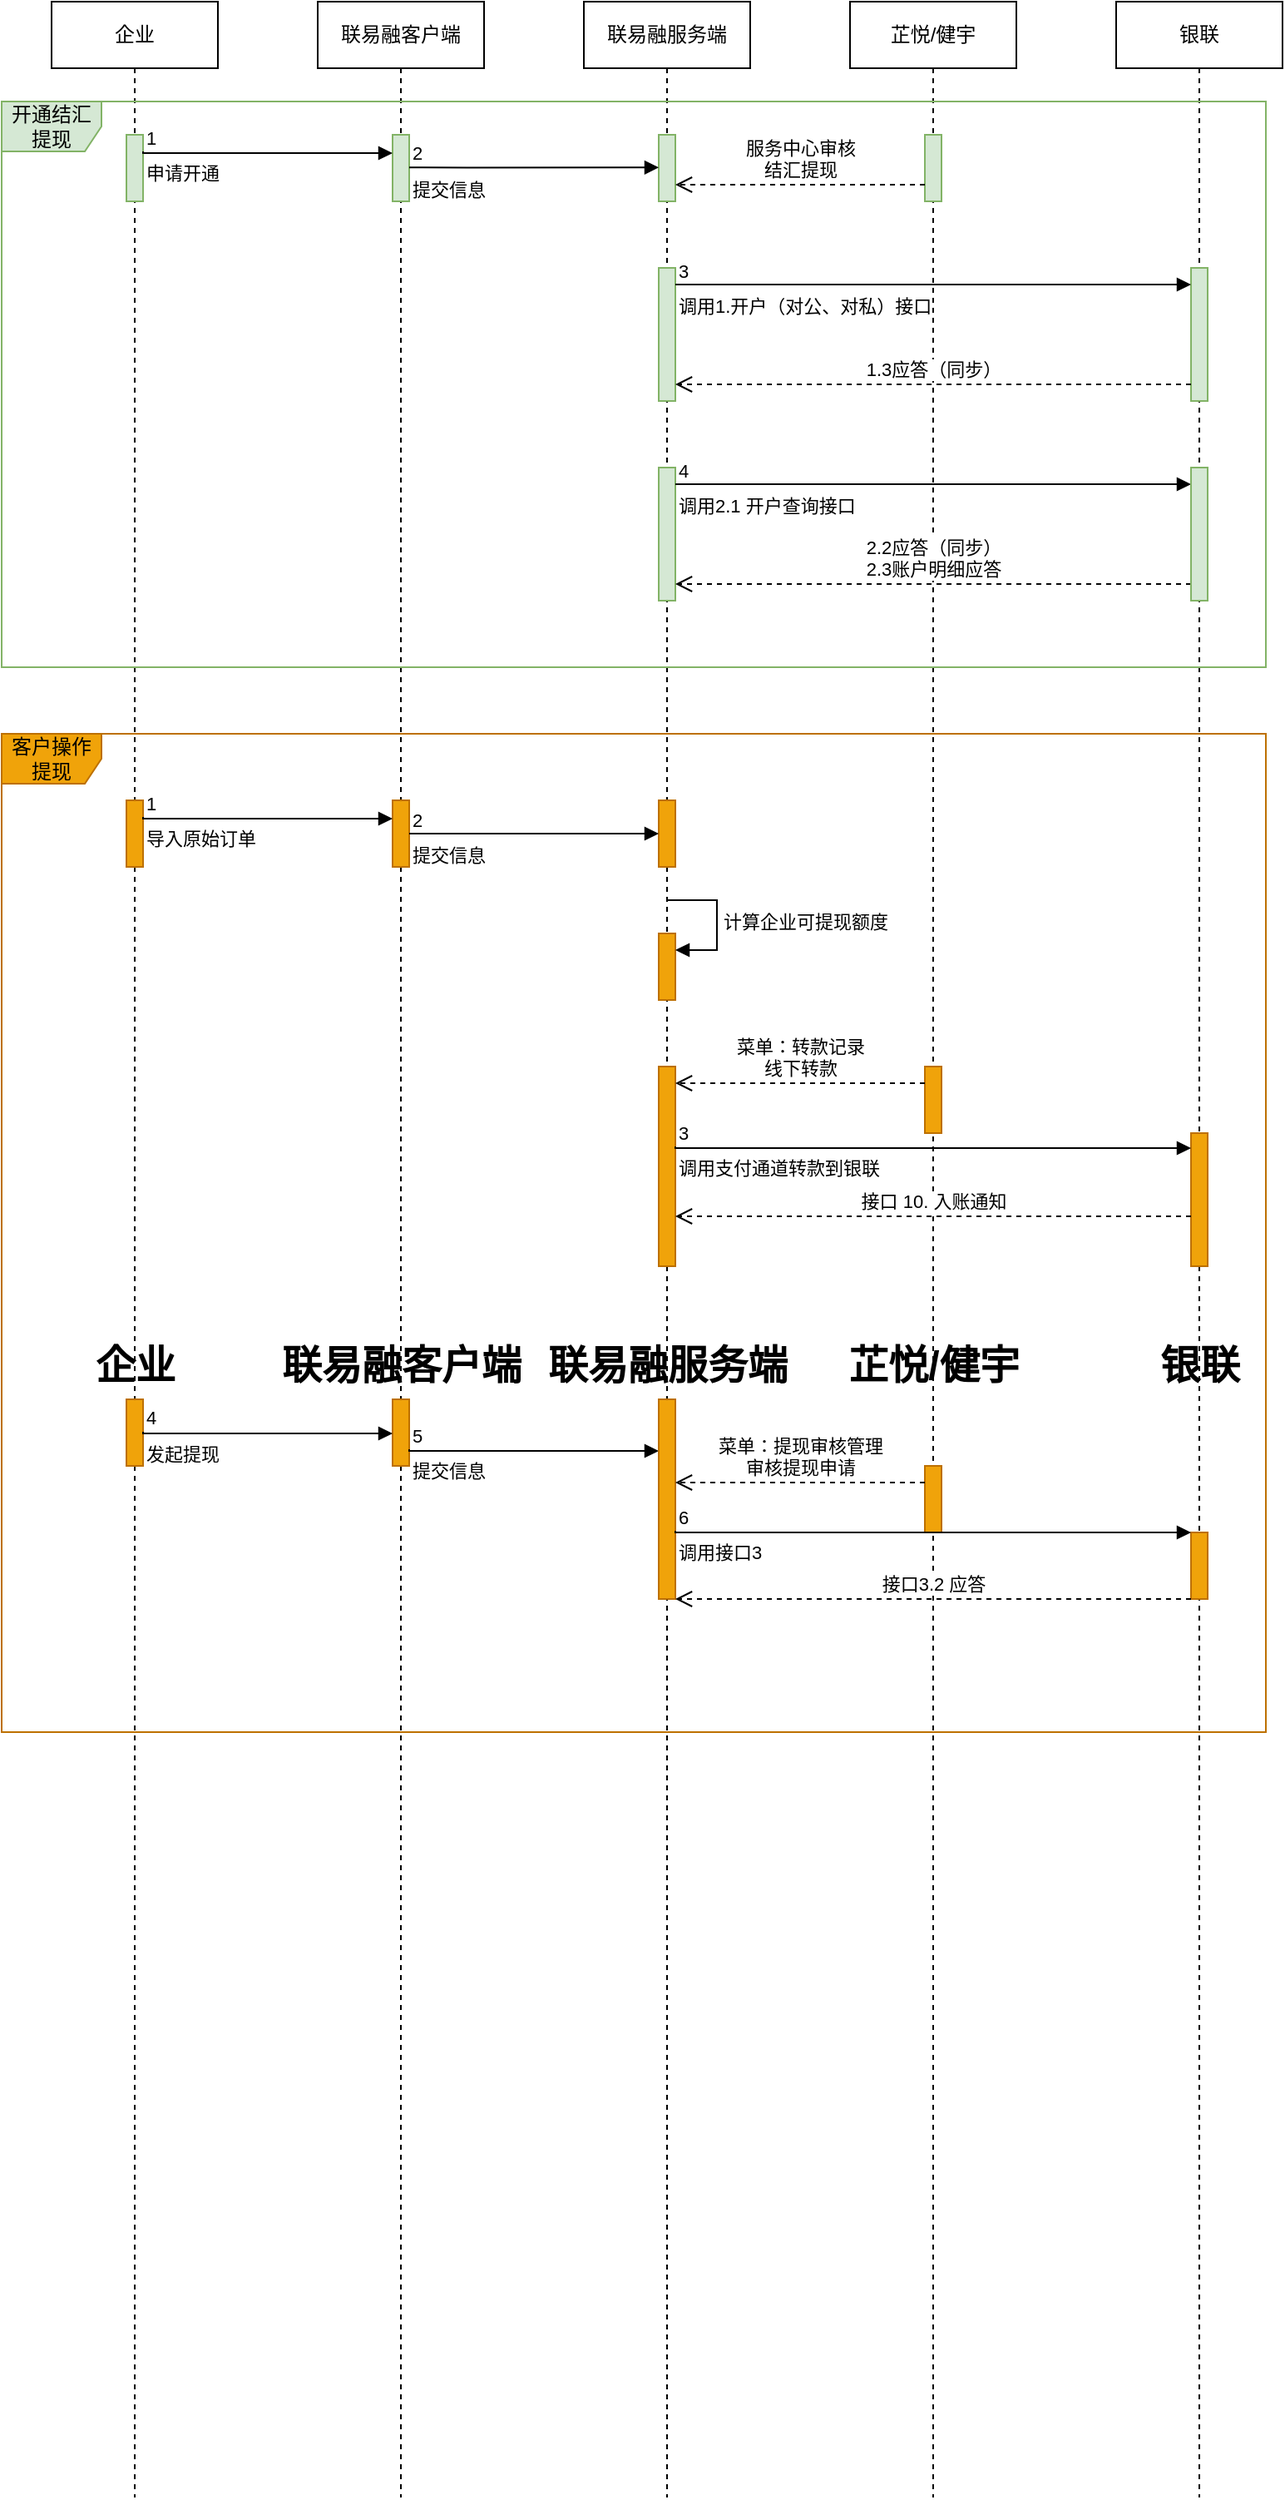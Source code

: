 <mxfile version="21.3.8" type="github">
  <diagram name="第 1 页" id="gMs7uxnUfSTZgnsEwux5">
    <mxGraphModel dx="1413" dy="698" grid="1" gridSize="10" guides="1" tooltips="1" connect="1" arrows="1" fold="1" page="1" pageScale="1" pageWidth="827" pageHeight="1169" math="0" shadow="0">
      <root>
        <mxCell id="0" />
        <mxCell id="1" parent="0" />
        <mxCell id="lcl_3cPdZzyg85KBw2Hc-1" value="企业" style="shape=umlLifeline;perimeter=lifelinePerimeter;whiteSpace=wrap;html=1;container=1;dropTarget=0;collapsible=0;recursiveResize=0;outlineConnect=0;portConstraint=eastwest;newEdgeStyle={&quot;edgeStyle&quot;:&quot;elbowEdgeStyle&quot;,&quot;elbow&quot;:&quot;vertical&quot;,&quot;curved&quot;:0,&quot;rounded&quot;:0};" vertex="1" parent="1">
          <mxGeometry x="30" y="40" width="100" height="1500" as="geometry" />
        </mxCell>
        <mxCell id="lcl_3cPdZzyg85KBw2Hc-6" value="" style="html=1;points=[];perimeter=orthogonalPerimeter;outlineConnect=0;targetShapes=umlLifeline;portConstraint=eastwest;newEdgeStyle={&quot;edgeStyle&quot;:&quot;elbowEdgeStyle&quot;,&quot;elbow&quot;:&quot;vertical&quot;,&quot;curved&quot;:0,&quot;rounded&quot;:0};fillColor=#d5e8d4;strokeColor=#82b366;" vertex="1" parent="lcl_3cPdZzyg85KBw2Hc-1">
          <mxGeometry x="45" y="80" width="10" height="40" as="geometry" />
        </mxCell>
        <mxCell id="lcl_3cPdZzyg85KBw2Hc-2" value="联易融客户端" style="shape=umlLifeline;perimeter=lifelinePerimeter;whiteSpace=wrap;html=1;container=1;dropTarget=0;collapsible=0;recursiveResize=0;outlineConnect=0;portConstraint=eastwest;newEdgeStyle={&quot;edgeStyle&quot;:&quot;elbowEdgeStyle&quot;,&quot;elbow&quot;:&quot;vertical&quot;,&quot;curved&quot;:0,&quot;rounded&quot;:0};" vertex="1" parent="1">
          <mxGeometry x="190" y="40" width="100" height="1500" as="geometry" />
        </mxCell>
        <mxCell id="lcl_3cPdZzyg85KBw2Hc-3" value="联易融服务端" style="shape=umlLifeline;perimeter=lifelinePerimeter;whiteSpace=wrap;html=1;container=1;dropTarget=0;collapsible=0;recursiveResize=0;outlineConnect=0;portConstraint=eastwest;newEdgeStyle={&quot;edgeStyle&quot;:&quot;elbowEdgeStyle&quot;,&quot;elbow&quot;:&quot;vertical&quot;,&quot;curved&quot;:0,&quot;rounded&quot;:0};" vertex="1" parent="1">
          <mxGeometry x="350" y="40" width="100" height="1500" as="geometry" />
        </mxCell>
        <mxCell id="lcl_3cPdZzyg85KBw2Hc-45" value="" style="html=1;points=[];perimeter=orthogonalPerimeter;outlineConnect=0;targetShapes=umlLifeline;portConstraint=eastwest;newEdgeStyle={&quot;edgeStyle&quot;:&quot;elbowEdgeStyle&quot;,&quot;elbow&quot;:&quot;vertical&quot;,&quot;curved&quot;:0,&quot;rounded&quot;:0};fillColor=#f0a30a;strokeColor=#BD7000;fontColor=#000000;" vertex="1" parent="lcl_3cPdZzyg85KBw2Hc-3">
          <mxGeometry x="45" y="480" width="10" height="40" as="geometry" />
        </mxCell>
        <mxCell id="lcl_3cPdZzyg85KBw2Hc-49" value="" style="html=1;points=[];perimeter=orthogonalPerimeter;outlineConnect=0;targetShapes=umlLifeline;portConstraint=eastwest;newEdgeStyle={&quot;edgeStyle&quot;:&quot;elbowEdgeStyle&quot;,&quot;elbow&quot;:&quot;vertical&quot;,&quot;curved&quot;:0,&quot;rounded&quot;:0};fillColor=#f0a30a;strokeColor=#BD7000;fontColor=#000000;" vertex="1" parent="lcl_3cPdZzyg85KBw2Hc-3">
          <mxGeometry x="45" y="560" width="10" height="40" as="geometry" />
        </mxCell>
        <mxCell id="lcl_3cPdZzyg85KBw2Hc-50" value="计算企业可提现额度" style="html=1;align=left;spacingLeft=2;endArrow=block;rounded=0;edgeStyle=orthogonalEdgeStyle;curved=0;rounded=0;" edge="1" target="lcl_3cPdZzyg85KBw2Hc-49" parent="lcl_3cPdZzyg85KBw2Hc-3">
          <mxGeometry relative="1" as="geometry">
            <mxPoint x="50" y="540" as="sourcePoint" />
            <Array as="points">
              <mxPoint x="80" y="570" />
            </Array>
          </mxGeometry>
        </mxCell>
        <mxCell id="lcl_3cPdZzyg85KBw2Hc-52" value="" style="html=1;points=[];perimeter=orthogonalPerimeter;outlineConnect=0;targetShapes=umlLifeline;portConstraint=eastwest;newEdgeStyle={&quot;edgeStyle&quot;:&quot;elbowEdgeStyle&quot;,&quot;elbow&quot;:&quot;vertical&quot;,&quot;curved&quot;:0,&quot;rounded&quot;:0};fillColor=#f0a30a;strokeColor=#BD7000;fontColor=#000000;" vertex="1" parent="lcl_3cPdZzyg85KBw2Hc-3">
          <mxGeometry x="45" y="640" width="10" height="120" as="geometry" />
        </mxCell>
        <mxCell id="lcl_3cPdZzyg85KBw2Hc-4" value="芷悦/健宇" style="shape=umlLifeline;perimeter=lifelinePerimeter;whiteSpace=wrap;html=1;container=1;dropTarget=0;collapsible=0;recursiveResize=0;outlineConnect=0;portConstraint=eastwest;newEdgeStyle={&quot;edgeStyle&quot;:&quot;elbowEdgeStyle&quot;,&quot;elbow&quot;:&quot;vertical&quot;,&quot;curved&quot;:0,&quot;rounded&quot;:0};" vertex="1" parent="1">
          <mxGeometry x="510" y="40" width="100" height="1500" as="geometry" />
        </mxCell>
        <mxCell id="lcl_3cPdZzyg85KBw2Hc-5" value="银联" style="shape=umlLifeline;perimeter=lifelinePerimeter;whiteSpace=wrap;html=1;container=1;dropTarget=0;collapsible=0;recursiveResize=0;outlineConnect=0;portConstraint=eastwest;newEdgeStyle={&quot;edgeStyle&quot;:&quot;elbowEdgeStyle&quot;,&quot;elbow&quot;:&quot;vertical&quot;,&quot;curved&quot;:0,&quot;rounded&quot;:0};" vertex="1" parent="1">
          <mxGeometry x="670" y="40" width="100" height="1500" as="geometry" />
        </mxCell>
        <mxCell id="lcl_3cPdZzyg85KBw2Hc-25" value="" style="html=1;points=[];perimeter=orthogonalPerimeter;outlineConnect=0;targetShapes=umlLifeline;portConstraint=eastwest;newEdgeStyle={&quot;edgeStyle&quot;:&quot;elbowEdgeStyle&quot;,&quot;elbow&quot;:&quot;vertical&quot;,&quot;curved&quot;:0,&quot;rounded&quot;:0};fillColor=#d5e8d4;strokeColor=#82b366;" vertex="1" parent="lcl_3cPdZzyg85KBw2Hc-5">
          <mxGeometry x="45" y="160" width="10" height="80" as="geometry" />
        </mxCell>
        <mxCell id="lcl_3cPdZzyg85KBw2Hc-7" value="开通结汇提现" style="shape=umlFrame;whiteSpace=wrap;html=1;pointerEvents=0;fillColor=#d5e8d4;strokeColor=#82b366;" vertex="1" parent="1">
          <mxGeometry y="100" width="760" height="340" as="geometry" />
        </mxCell>
        <mxCell id="lcl_3cPdZzyg85KBw2Hc-8" value="" style="html=1;points=[];perimeter=orthogonalPerimeter;outlineConnect=0;targetShapes=umlLifeline;portConstraint=eastwest;newEdgeStyle={&quot;edgeStyle&quot;:&quot;elbowEdgeStyle&quot;,&quot;elbow&quot;:&quot;vertical&quot;,&quot;curved&quot;:0,&quot;rounded&quot;:0};fillColor=#d5e8d4;strokeColor=#82b366;" vertex="1" parent="1">
          <mxGeometry x="235" y="120" width="10" height="40" as="geometry" />
        </mxCell>
        <mxCell id="lcl_3cPdZzyg85KBw2Hc-13" value="申请开通" style="endArrow=block;endFill=1;html=1;edgeStyle=orthogonalEdgeStyle;align=left;verticalAlign=top;rounded=0;" edge="1" parent="1" target="lcl_3cPdZzyg85KBw2Hc-8">
          <mxGeometry x="-1" relative="1" as="geometry">
            <mxPoint x="85" y="130" as="sourcePoint" />
            <mxPoint x="220" y="130" as="targetPoint" />
            <Array as="points">
              <mxPoint x="85" y="131" />
            </Array>
          </mxGeometry>
        </mxCell>
        <mxCell id="lcl_3cPdZzyg85KBw2Hc-14" value="1" style="edgeLabel;resizable=0;html=1;align=left;verticalAlign=bottom;" connectable="0" vertex="1" parent="lcl_3cPdZzyg85KBw2Hc-13">
          <mxGeometry x="-1" relative="1" as="geometry" />
        </mxCell>
        <mxCell id="lcl_3cPdZzyg85KBw2Hc-15" value="" style="html=1;points=[];perimeter=orthogonalPerimeter;outlineConnect=0;targetShapes=umlLifeline;portConstraint=eastwest;newEdgeStyle={&quot;edgeStyle&quot;:&quot;elbowEdgeStyle&quot;,&quot;elbow&quot;:&quot;vertical&quot;,&quot;curved&quot;:0,&quot;rounded&quot;:0};fillColor=#d5e8d4;strokeColor=#82b366;" vertex="1" parent="1">
          <mxGeometry x="395" y="120" width="10" height="40" as="geometry" />
        </mxCell>
        <mxCell id="lcl_3cPdZzyg85KBw2Hc-16" value="" style="html=1;points=[];perimeter=orthogonalPerimeter;outlineConnect=0;targetShapes=umlLifeline;portConstraint=eastwest;newEdgeStyle={&quot;edgeStyle&quot;:&quot;elbowEdgeStyle&quot;,&quot;elbow&quot;:&quot;vertical&quot;,&quot;curved&quot;:0,&quot;rounded&quot;:0};fillColor=#d5e8d4;strokeColor=#82b366;" vertex="1" parent="1">
          <mxGeometry x="555" y="120" width="10" height="40" as="geometry" />
        </mxCell>
        <mxCell id="lcl_3cPdZzyg85KBw2Hc-21" value="提交信息" style="endArrow=block;endFill=1;html=1;edgeStyle=orthogonalEdgeStyle;align=left;verticalAlign=top;rounded=0;" edge="1" parent="1">
          <mxGeometry x="-1" relative="1" as="geometry">
            <mxPoint x="245" y="139.66" as="sourcePoint" />
            <mxPoint x="395" y="139.66" as="targetPoint" />
            <Array as="points">
              <mxPoint x="280" y="139.66" />
              <mxPoint x="280" y="139.66" />
            </Array>
          </mxGeometry>
        </mxCell>
        <mxCell id="lcl_3cPdZzyg85KBw2Hc-22" value="2" style="edgeLabel;resizable=0;html=1;align=left;verticalAlign=bottom;" connectable="0" vertex="1" parent="lcl_3cPdZzyg85KBw2Hc-21">
          <mxGeometry x="-1" relative="1" as="geometry" />
        </mxCell>
        <mxCell id="lcl_3cPdZzyg85KBw2Hc-23" value="服务中心审核&lt;br&gt;结汇提现" style="html=1;verticalAlign=bottom;endArrow=open;dashed=1;endSize=8;edgeStyle=elbowEdgeStyle;elbow=vertical;curved=0;rounded=0;" edge="1" parent="1" source="lcl_3cPdZzyg85KBw2Hc-16" target="lcl_3cPdZzyg85KBw2Hc-15">
          <mxGeometry relative="1" as="geometry">
            <mxPoint x="490" y="150" as="sourcePoint" />
            <mxPoint x="410" y="150" as="targetPoint" />
            <Array as="points">
              <mxPoint x="430" y="150" />
            </Array>
          </mxGeometry>
        </mxCell>
        <mxCell id="lcl_3cPdZzyg85KBw2Hc-24" value="" style="html=1;points=[];perimeter=orthogonalPerimeter;outlineConnect=0;targetShapes=umlLifeline;portConstraint=eastwest;newEdgeStyle={&quot;edgeStyle&quot;:&quot;elbowEdgeStyle&quot;,&quot;elbow&quot;:&quot;vertical&quot;,&quot;curved&quot;:0,&quot;rounded&quot;:0};fillColor=#d5e8d4;strokeColor=#82b366;" vertex="1" parent="1">
          <mxGeometry x="395" y="200" width="10" height="80" as="geometry" />
        </mxCell>
        <mxCell id="lcl_3cPdZzyg85KBw2Hc-26" value="调用1.开户（对公、对私）接口" style="endArrow=block;endFill=1;html=1;edgeStyle=orthogonalEdgeStyle;align=left;verticalAlign=top;rounded=0;" edge="1" parent="1" source="lcl_3cPdZzyg85KBw2Hc-24" target="lcl_3cPdZzyg85KBw2Hc-25">
          <mxGeometry x="-1" relative="1" as="geometry">
            <mxPoint x="410" y="210" as="sourcePoint" />
            <mxPoint x="711.5" y="210" as="targetPoint" />
            <Array as="points">
              <mxPoint x="640" y="210" />
              <mxPoint x="640" y="210" />
            </Array>
            <mxPoint as="offset" />
          </mxGeometry>
        </mxCell>
        <mxCell id="lcl_3cPdZzyg85KBw2Hc-27" value="3" style="edgeLabel;resizable=0;html=1;align=left;verticalAlign=bottom;" connectable="0" vertex="1" parent="lcl_3cPdZzyg85KBw2Hc-26">
          <mxGeometry x="-1" relative="1" as="geometry" />
        </mxCell>
        <mxCell id="lcl_3cPdZzyg85KBw2Hc-28" value="1.3应答（同步）" style="html=1;verticalAlign=bottom;endArrow=open;dashed=1;endSize=8;edgeStyle=elbowEdgeStyle;elbow=vertical;curved=0;rounded=0;" edge="1" parent="1" source="lcl_3cPdZzyg85KBw2Hc-25" target="lcl_3cPdZzyg85KBw2Hc-24">
          <mxGeometry relative="1" as="geometry">
            <mxPoint x="565" y="160" as="sourcePoint" />
            <mxPoint x="410" y="240" as="targetPoint" />
            <Array as="points">
              <mxPoint x="590" y="270" />
              <mxPoint x="450" y="240" />
            </Array>
            <mxPoint as="offset" />
          </mxGeometry>
        </mxCell>
        <mxCell id="lcl_3cPdZzyg85KBw2Hc-29" value="" style="html=1;points=[];perimeter=orthogonalPerimeter;outlineConnect=0;targetShapes=umlLifeline;portConstraint=eastwest;newEdgeStyle={&quot;edgeStyle&quot;:&quot;elbowEdgeStyle&quot;,&quot;elbow&quot;:&quot;vertical&quot;,&quot;curved&quot;:0,&quot;rounded&quot;:0};fillColor=#d5e8d4;strokeColor=#82b366;" vertex="1" parent="1">
          <mxGeometry x="395" y="320" width="10" height="80" as="geometry" />
        </mxCell>
        <mxCell id="lcl_3cPdZzyg85KBw2Hc-30" value="" style="html=1;points=[];perimeter=orthogonalPerimeter;outlineConnect=0;targetShapes=umlLifeline;portConstraint=eastwest;newEdgeStyle={&quot;edgeStyle&quot;:&quot;elbowEdgeStyle&quot;,&quot;elbow&quot;:&quot;vertical&quot;,&quot;curved&quot;:0,&quot;rounded&quot;:0};" vertex="1" parent="1">
          <mxGeometry x="715" y="320" width="10" height="80" as="geometry" />
        </mxCell>
        <mxCell id="lcl_3cPdZzyg85KBw2Hc-33" value="调用2.1 开户查询接口" style="endArrow=block;endFill=1;html=1;edgeStyle=orthogonalEdgeStyle;align=left;verticalAlign=top;rounded=0;" edge="1" parent="1">
          <mxGeometry x="-1" relative="1" as="geometry">
            <mxPoint x="405" y="330" as="sourcePoint" />
            <mxPoint x="715" y="330" as="targetPoint" />
            <Array as="points">
              <mxPoint x="490" y="330" />
              <mxPoint x="490" y="330" />
            </Array>
            <mxPoint as="offset" />
          </mxGeometry>
        </mxCell>
        <mxCell id="lcl_3cPdZzyg85KBw2Hc-34" value="4" style="edgeLabel;resizable=0;html=1;align=left;verticalAlign=bottom;" connectable="0" vertex="1" parent="lcl_3cPdZzyg85KBw2Hc-33">
          <mxGeometry x="-1" relative="1" as="geometry" />
        </mxCell>
        <mxCell id="lcl_3cPdZzyg85KBw2Hc-35" value="2.2应答（同步）&lt;br&gt;2.3账户明细应答" style="html=1;verticalAlign=bottom;endArrow=open;dashed=1;endSize=8;edgeStyle=elbowEdgeStyle;elbow=vertical;curved=0;rounded=0;" edge="1" parent="1">
          <mxGeometry x="-0.001" relative="1" as="geometry">
            <mxPoint x="715" y="390" as="sourcePoint" />
            <mxPoint x="405" y="390" as="targetPoint" />
            <Array as="points">
              <mxPoint x="590" y="390" />
              <mxPoint x="450" y="360" />
            </Array>
            <mxPoint as="offset" />
          </mxGeometry>
        </mxCell>
        <mxCell id="lcl_3cPdZzyg85KBw2Hc-36" value="" style="html=1;points=[];perimeter=orthogonalPerimeter;outlineConnect=0;targetShapes=umlLifeline;portConstraint=eastwest;newEdgeStyle={&quot;edgeStyle&quot;:&quot;elbowEdgeStyle&quot;,&quot;elbow&quot;:&quot;vertical&quot;,&quot;curved&quot;:0,&quot;rounded&quot;:0};fillColor=#d5e8d4;strokeColor=#82b366;" vertex="1" parent="1">
          <mxGeometry x="715" y="320" width="10" height="80" as="geometry" />
        </mxCell>
        <mxCell id="lcl_3cPdZzyg85KBw2Hc-37" value="客户操作提现" style="shape=umlFrame;whiteSpace=wrap;html=1;pointerEvents=0;fillColor=#f0a30a;strokeColor=#BD7000;fontColor=#000000;" vertex="1" parent="1">
          <mxGeometry y="480" width="760" height="600" as="geometry" />
        </mxCell>
        <mxCell id="lcl_3cPdZzyg85KBw2Hc-38" value="" style="html=1;points=[];perimeter=orthogonalPerimeter;outlineConnect=0;targetShapes=umlLifeline;portConstraint=eastwest;newEdgeStyle={&quot;edgeStyle&quot;:&quot;elbowEdgeStyle&quot;,&quot;elbow&quot;:&quot;vertical&quot;,&quot;curved&quot;:0,&quot;rounded&quot;:0};fillColor=#f0a30a;strokeColor=#BD7000;fontColor=#000000;" vertex="1" parent="1">
          <mxGeometry x="75" y="520" width="10" height="40" as="geometry" />
        </mxCell>
        <mxCell id="lcl_3cPdZzyg85KBw2Hc-39" value="" style="html=1;points=[];perimeter=orthogonalPerimeter;outlineConnect=0;targetShapes=umlLifeline;portConstraint=eastwest;newEdgeStyle={&quot;edgeStyle&quot;:&quot;elbowEdgeStyle&quot;,&quot;elbow&quot;:&quot;vertical&quot;,&quot;curved&quot;:0,&quot;rounded&quot;:0};fillColor=#f0a30a;strokeColor=#BD7000;fontColor=#000000;" vertex="1" parent="1">
          <mxGeometry x="235" y="520" width="10" height="40" as="geometry" />
        </mxCell>
        <mxCell id="lcl_3cPdZzyg85KBw2Hc-42" value="导入原始订单" style="endArrow=block;endFill=1;html=1;edgeStyle=orthogonalEdgeStyle;align=left;verticalAlign=top;rounded=0;" edge="1" parent="1">
          <mxGeometry x="-1" relative="1" as="geometry">
            <mxPoint x="85" y="530" as="sourcePoint" />
            <mxPoint x="235" y="531" as="targetPoint" />
            <Array as="points">
              <mxPoint x="85" y="531" />
            </Array>
          </mxGeometry>
        </mxCell>
        <mxCell id="lcl_3cPdZzyg85KBw2Hc-43" value="1" style="edgeLabel;resizable=0;html=1;align=left;verticalAlign=bottom;" connectable="0" vertex="1" parent="lcl_3cPdZzyg85KBw2Hc-42">
          <mxGeometry x="-1" relative="1" as="geometry" />
        </mxCell>
        <mxCell id="lcl_3cPdZzyg85KBw2Hc-46" value="提交信息" style="endArrow=block;endFill=1;html=1;edgeStyle=orthogonalEdgeStyle;align=left;verticalAlign=top;rounded=0;" edge="1" parent="1">
          <mxGeometry x="-1" relative="1" as="geometry">
            <mxPoint x="245" y="540" as="sourcePoint" />
            <mxPoint x="395" y="540" as="targetPoint" />
            <Array as="points">
              <mxPoint x="280" y="540" />
              <mxPoint x="280" y="540" />
            </Array>
          </mxGeometry>
        </mxCell>
        <mxCell id="lcl_3cPdZzyg85KBw2Hc-47" value="2" style="edgeLabel;resizable=0;html=1;align=left;verticalAlign=bottom;" connectable="0" vertex="1" parent="lcl_3cPdZzyg85KBw2Hc-46">
          <mxGeometry x="-1" relative="1" as="geometry" />
        </mxCell>
        <mxCell id="lcl_3cPdZzyg85KBw2Hc-51" value="" style="html=1;points=[];perimeter=orthogonalPerimeter;outlineConnect=0;targetShapes=umlLifeline;portConstraint=eastwest;newEdgeStyle={&quot;edgeStyle&quot;:&quot;elbowEdgeStyle&quot;,&quot;elbow&quot;:&quot;vertical&quot;,&quot;curved&quot;:0,&quot;rounded&quot;:0};fillColor=#f0a30a;strokeColor=#BD7000;fontColor=#000000;" vertex="1" parent="1">
          <mxGeometry x="555" y="680" width="10" height="40" as="geometry" />
        </mxCell>
        <mxCell id="lcl_3cPdZzyg85KBw2Hc-53" value="菜单：转款记录&lt;br&gt;线下转款" style="html=1;verticalAlign=bottom;endArrow=open;dashed=1;endSize=8;edgeStyle=elbowEdgeStyle;elbow=vertical;curved=0;rounded=0;" edge="1" parent="1">
          <mxGeometry relative="1" as="geometry">
            <mxPoint x="555" y="690" as="sourcePoint" />
            <mxPoint x="405" y="690" as="targetPoint" />
            <Array as="points">
              <mxPoint x="430" y="690" />
            </Array>
          </mxGeometry>
        </mxCell>
        <mxCell id="lcl_3cPdZzyg85KBw2Hc-54" value="" style="html=1;points=[];perimeter=orthogonalPerimeter;outlineConnect=0;targetShapes=umlLifeline;portConstraint=eastwest;newEdgeStyle={&quot;edgeStyle&quot;:&quot;elbowEdgeStyle&quot;,&quot;elbow&quot;:&quot;vertical&quot;,&quot;curved&quot;:0,&quot;rounded&quot;:0};fillColor=#f0a30a;strokeColor=#BD7000;fontColor=#000000;" vertex="1" parent="1">
          <mxGeometry x="715" y="720" width="10" height="80" as="geometry" />
        </mxCell>
        <mxCell id="lcl_3cPdZzyg85KBw2Hc-55" value="调用支付通道转款到银联" style="endArrow=block;endFill=1;html=1;edgeStyle=orthogonalEdgeStyle;align=left;verticalAlign=top;rounded=0;" edge="1" parent="1">
          <mxGeometry x="-1" relative="1" as="geometry">
            <mxPoint x="405" y="728" as="sourcePoint" />
            <mxPoint x="715" y="729" as="targetPoint" />
            <Array as="points">
              <mxPoint x="405" y="729" />
            </Array>
            <mxPoint as="offset" />
          </mxGeometry>
        </mxCell>
        <mxCell id="lcl_3cPdZzyg85KBw2Hc-56" value="3" style="edgeLabel;resizable=0;html=1;align=left;verticalAlign=bottom;" connectable="0" vertex="1" parent="lcl_3cPdZzyg85KBw2Hc-55">
          <mxGeometry x="-1" relative="1" as="geometry" />
        </mxCell>
        <mxCell id="lcl_3cPdZzyg85KBw2Hc-57" value="企业" style="text;strokeColor=none;fillColor=none;html=1;fontSize=24;fontStyle=1;verticalAlign=middle;align=center;" vertex="1" parent="1">
          <mxGeometry x="30" y="840" width="100" height="40" as="geometry" />
        </mxCell>
        <mxCell id="lcl_3cPdZzyg85KBw2Hc-58" value="联易融客户端" style="text;strokeColor=none;fillColor=none;html=1;fontSize=24;fontStyle=1;verticalAlign=middle;align=center;" vertex="1" parent="1">
          <mxGeometry x="190" y="840" width="100" height="40" as="geometry" />
        </mxCell>
        <mxCell id="lcl_3cPdZzyg85KBw2Hc-59" value="联易融服务端" style="text;strokeColor=none;fillColor=none;html=1;fontSize=24;fontStyle=1;verticalAlign=middle;align=center;" vertex="1" parent="1">
          <mxGeometry x="350" y="840" width="100" height="40" as="geometry" />
        </mxCell>
        <mxCell id="lcl_3cPdZzyg85KBw2Hc-60" value="芷悦/健宇" style="text;strokeColor=none;fillColor=none;html=1;fontSize=24;fontStyle=1;verticalAlign=middle;align=center;" vertex="1" parent="1">
          <mxGeometry x="510" y="840" width="100" height="40" as="geometry" />
        </mxCell>
        <mxCell id="lcl_3cPdZzyg85KBw2Hc-61" value="银联" style="text;strokeColor=none;fillColor=none;html=1;fontSize=24;fontStyle=1;verticalAlign=middle;align=center;" vertex="1" parent="1">
          <mxGeometry x="670" y="840" width="100" height="40" as="geometry" />
        </mxCell>
        <mxCell id="lcl_3cPdZzyg85KBw2Hc-64" value="接口 10. 入账通知" style="html=1;verticalAlign=bottom;endArrow=open;dashed=1;endSize=8;edgeStyle=elbowEdgeStyle;elbow=vertical;curved=0;rounded=0;" edge="1" parent="1">
          <mxGeometry relative="1" as="geometry">
            <mxPoint x="715" y="770" as="sourcePoint" />
            <mxPoint x="405" y="770" as="targetPoint" />
            <Array as="points">
              <mxPoint x="590" y="770" />
            </Array>
            <mxPoint as="offset" />
          </mxGeometry>
        </mxCell>
        <mxCell id="lcl_3cPdZzyg85KBw2Hc-65" value="" style="html=1;points=[];perimeter=orthogonalPerimeter;outlineConnect=0;targetShapes=umlLifeline;portConstraint=eastwest;newEdgeStyle={&quot;edgeStyle&quot;:&quot;elbowEdgeStyle&quot;,&quot;elbow&quot;:&quot;vertical&quot;,&quot;curved&quot;:0,&quot;rounded&quot;:0};fillColor=#f0a30a;strokeColor=#BD7000;fontColor=#000000;" vertex="1" parent="1">
          <mxGeometry x="75" y="880" width="10" height="40" as="geometry" />
        </mxCell>
        <mxCell id="lcl_3cPdZzyg85KBw2Hc-66" value="" style="html=1;points=[];perimeter=orthogonalPerimeter;outlineConnect=0;targetShapes=umlLifeline;portConstraint=eastwest;newEdgeStyle={&quot;edgeStyle&quot;:&quot;elbowEdgeStyle&quot;,&quot;elbow&quot;:&quot;vertical&quot;,&quot;curved&quot;:0,&quot;rounded&quot;:0};fillColor=#f0a30a;strokeColor=#BD7000;fontColor=#000000;" vertex="1" parent="1">
          <mxGeometry x="235" y="880" width="10" height="40" as="geometry" />
        </mxCell>
        <mxCell id="lcl_3cPdZzyg85KBw2Hc-67" value="发起提现" style="endArrow=block;endFill=1;html=1;edgeStyle=orthogonalEdgeStyle;align=left;verticalAlign=top;rounded=0;" edge="1" parent="1">
          <mxGeometry x="-1" relative="1" as="geometry">
            <mxPoint x="85" y="899.5" as="sourcePoint" />
            <mxPoint x="235" y="900.5" as="targetPoint" />
            <Array as="points">
              <mxPoint x="85" y="900.5" />
            </Array>
            <mxPoint as="offset" />
          </mxGeometry>
        </mxCell>
        <mxCell id="lcl_3cPdZzyg85KBw2Hc-68" value="4" style="edgeLabel;resizable=0;html=1;align=left;verticalAlign=bottom;" connectable="0" vertex="1" parent="lcl_3cPdZzyg85KBw2Hc-67">
          <mxGeometry x="-1" relative="1" as="geometry" />
        </mxCell>
        <mxCell id="lcl_3cPdZzyg85KBw2Hc-69" value="提交信息" style="endArrow=block;endFill=1;html=1;edgeStyle=orthogonalEdgeStyle;align=left;verticalAlign=top;rounded=0;" edge="1" parent="1">
          <mxGeometry x="-1" relative="1" as="geometry">
            <mxPoint x="245" y="910" as="sourcePoint" />
            <mxPoint x="395" y="911" as="targetPoint" />
            <Array as="points">
              <mxPoint x="245" y="911" />
            </Array>
            <mxPoint as="offset" />
          </mxGeometry>
        </mxCell>
        <mxCell id="lcl_3cPdZzyg85KBw2Hc-70" value="5" style="edgeLabel;resizable=0;html=1;align=left;verticalAlign=bottom;" connectable="0" vertex="1" parent="lcl_3cPdZzyg85KBw2Hc-69">
          <mxGeometry x="-1" relative="1" as="geometry" />
        </mxCell>
        <mxCell id="lcl_3cPdZzyg85KBw2Hc-71" value="" style="html=1;points=[];perimeter=orthogonalPerimeter;outlineConnect=0;targetShapes=umlLifeline;portConstraint=eastwest;newEdgeStyle={&quot;edgeStyle&quot;:&quot;elbowEdgeStyle&quot;,&quot;elbow&quot;:&quot;vertical&quot;,&quot;curved&quot;:0,&quot;rounded&quot;:0};fillColor=#f0a30a;strokeColor=#BD7000;fontColor=#000000;" vertex="1" parent="1">
          <mxGeometry x="395" y="880" width="10" height="120" as="geometry" />
        </mxCell>
        <mxCell id="lcl_3cPdZzyg85KBw2Hc-72" value="" style="html=1;points=[];perimeter=orthogonalPerimeter;outlineConnect=0;targetShapes=umlLifeline;portConstraint=eastwest;newEdgeStyle={&quot;edgeStyle&quot;:&quot;elbowEdgeStyle&quot;,&quot;elbow&quot;:&quot;vertical&quot;,&quot;curved&quot;:0,&quot;rounded&quot;:0};fillColor=#f0a30a;strokeColor=#BD7000;fontColor=#000000;" vertex="1" parent="1">
          <mxGeometry x="555" y="920" width="10" height="40" as="geometry" />
        </mxCell>
        <mxCell id="lcl_3cPdZzyg85KBw2Hc-73" value="菜单：提现审核管理&lt;br&gt;审核提现申请" style="html=1;verticalAlign=bottom;endArrow=open;dashed=1;endSize=8;edgeStyle=elbowEdgeStyle;elbow=vertical;curved=0;rounded=0;" edge="1" parent="1">
          <mxGeometry relative="1" as="geometry">
            <mxPoint x="555" y="930" as="sourcePoint" />
            <mxPoint x="405" y="930" as="targetPoint" />
            <Array as="points">
              <mxPoint x="430" y="930" />
            </Array>
          </mxGeometry>
        </mxCell>
        <mxCell id="lcl_3cPdZzyg85KBw2Hc-74" value="" style="html=1;points=[];perimeter=orthogonalPerimeter;outlineConnect=0;targetShapes=umlLifeline;portConstraint=eastwest;newEdgeStyle={&quot;edgeStyle&quot;:&quot;elbowEdgeStyle&quot;,&quot;elbow&quot;:&quot;vertical&quot;,&quot;curved&quot;:0,&quot;rounded&quot;:0};fillColor=#f0a30a;strokeColor=#BD7000;fontColor=#000000;" vertex="1" parent="1">
          <mxGeometry x="715" y="960" width="10" height="40" as="geometry" />
        </mxCell>
        <mxCell id="lcl_3cPdZzyg85KBw2Hc-77" value="调用接口3" style="endArrow=block;endFill=1;html=1;edgeStyle=orthogonalEdgeStyle;align=left;verticalAlign=top;rounded=0;" edge="1" parent="1">
          <mxGeometry x="-1" relative="1" as="geometry">
            <mxPoint x="405" y="959" as="sourcePoint" />
            <mxPoint x="715" y="960" as="targetPoint" />
            <Array as="points">
              <mxPoint x="405" y="960" />
            </Array>
            <mxPoint as="offset" />
          </mxGeometry>
        </mxCell>
        <mxCell id="lcl_3cPdZzyg85KBw2Hc-78" value="6" style="edgeLabel;resizable=0;html=1;align=left;verticalAlign=bottom;" connectable="0" vertex="1" parent="lcl_3cPdZzyg85KBw2Hc-77">
          <mxGeometry x="-1" relative="1" as="geometry" />
        </mxCell>
        <mxCell id="lcl_3cPdZzyg85KBw2Hc-79" value="接口3.2 应答" style="html=1;verticalAlign=bottom;endArrow=open;dashed=1;endSize=8;edgeStyle=elbowEdgeStyle;elbow=vertical;curved=0;rounded=0;" edge="1" parent="1">
          <mxGeometry relative="1" as="geometry">
            <mxPoint x="715" y="1000" as="sourcePoint" />
            <mxPoint x="405" y="1000" as="targetPoint" />
            <Array as="points">
              <mxPoint x="590" y="1000" />
            </Array>
            <mxPoint as="offset" />
          </mxGeometry>
        </mxCell>
      </root>
    </mxGraphModel>
  </diagram>
</mxfile>
